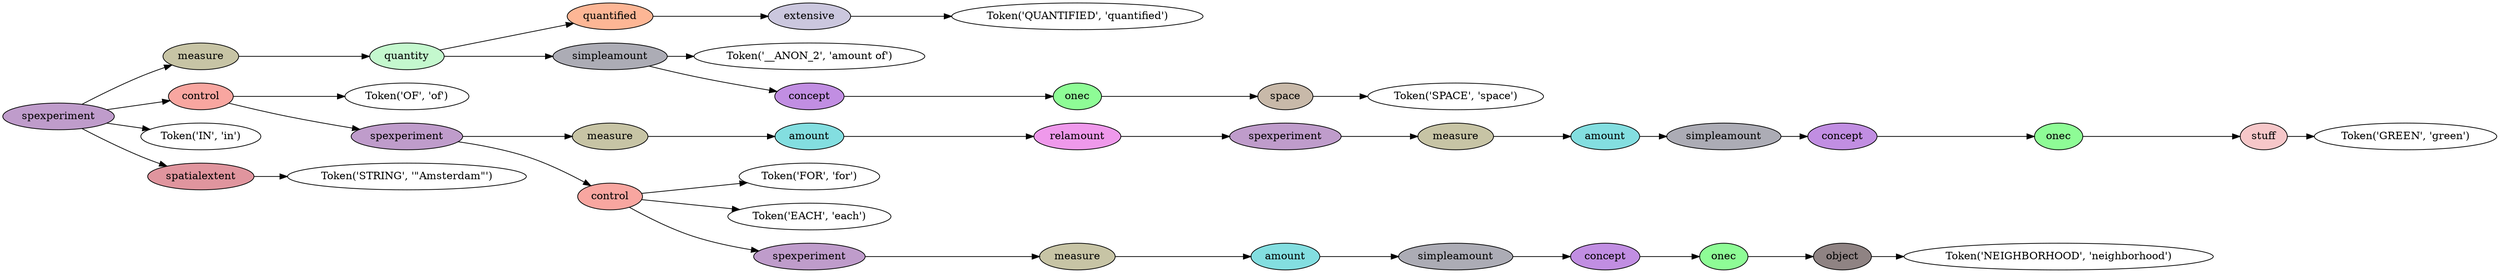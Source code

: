 digraph G {
rankdir=LR;
0 [label="Token('QUANTIFIED', 'quantified')"];
1 [fillcolor="#cbc7de", label=extensive, style=filled];
1 -> 0;
2 [fillcolor="#fdb695", label=quantified, style=filled];
2 -> 1;
3 [label="Token('__ANON_2', 'amount of')"];
4 [label="Token('SPACE', 'space')"];
5 [fillcolor="#c8b9a9", label=space, style=filled];
5 -> 4;
6 [fillcolor="#8efc96", label=onec, style=filled];
6 -> 5;
7 [fillcolor="#c18ee2", label=concept, style=filled];
7 -> 6;
8 [fillcolor="#acacb5", label=simpleamount, style=filled];
8 -> 3;
8 -> 7;
9 [fillcolor="#c4f8ce", label=quantity, style=filled];
9 -> 2;
9 -> 8;
10 [fillcolor="#c7c4a5", label=measure, style=filled];
10 -> 9;
11 [label="Token('OF', 'of')"];
12 [label="Token('GREEN', 'green')"];
13 [fillcolor="#f6c7c9", label=stuff, style=filled];
13 -> 12;
14 [fillcolor="#8efc96", label=onec, style=filled];
14 -> 13;
15 [fillcolor="#c18ee2", label=concept, style=filled];
15 -> 14;
16 [fillcolor="#acacb5", label=simpleamount, style=filled];
16 -> 15;
17 [fillcolor="#83dee0", label=amount, style=filled];
17 -> 16;
18 [fillcolor="#c7c4a5", label=measure, style=filled];
18 -> 17;
19 [fillcolor="#bf9ccb", label=spexperiment, style=filled];
19 -> 18;
20 [fillcolor="#ef99eb", label=relamount, style=filled];
20 -> 19;
21 [fillcolor="#83dee0", label=amount, style=filled];
21 -> 20;
22 [fillcolor="#c7c4a5", label=measure, style=filled];
22 -> 21;
23 [label="Token('FOR', 'for')"];
24 [label="Token('EACH', 'each')"];
25 [label="Token('NEIGHBORHOOD', 'neighborhood')"];
26 [fillcolor="#8f8383", label=object, style=filled];
26 -> 25;
27 [fillcolor="#8efc96", label=onec, style=filled];
27 -> 26;
28 [fillcolor="#c18ee2", label=concept, style=filled];
28 -> 27;
29 [fillcolor="#acacb5", label=simpleamount, style=filled];
29 -> 28;
30 [fillcolor="#83dee0", label=amount, style=filled];
30 -> 29;
31 [fillcolor="#c7c4a5", label=measure, style=filled];
31 -> 30;
32 [fillcolor="#bf9ccb", label=spexperiment, style=filled];
32 -> 31;
33 [fillcolor="#f8a6a0", label=control, style=filled];
33 -> 23;
33 -> 24;
33 -> 32;
34 [fillcolor="#bf9ccb", label=spexperiment, style=filled];
34 -> 22;
34 -> 33;
35 [fillcolor="#f8a6a0", label=control, style=filled];
35 -> 11;
35 -> 34;
36 [label="Token('IN', 'in')"];
37 [label="Token('STRING', '\"Amsterdam\"')"];
38 [fillcolor="#e0959e", label=spatialextent, style=filled];
38 -> 37;
39 [fillcolor="#bf9ccb", label=spexperiment, style=filled];
39 -> 10;
39 -> 35;
39 -> 36;
39 -> 38;
}

